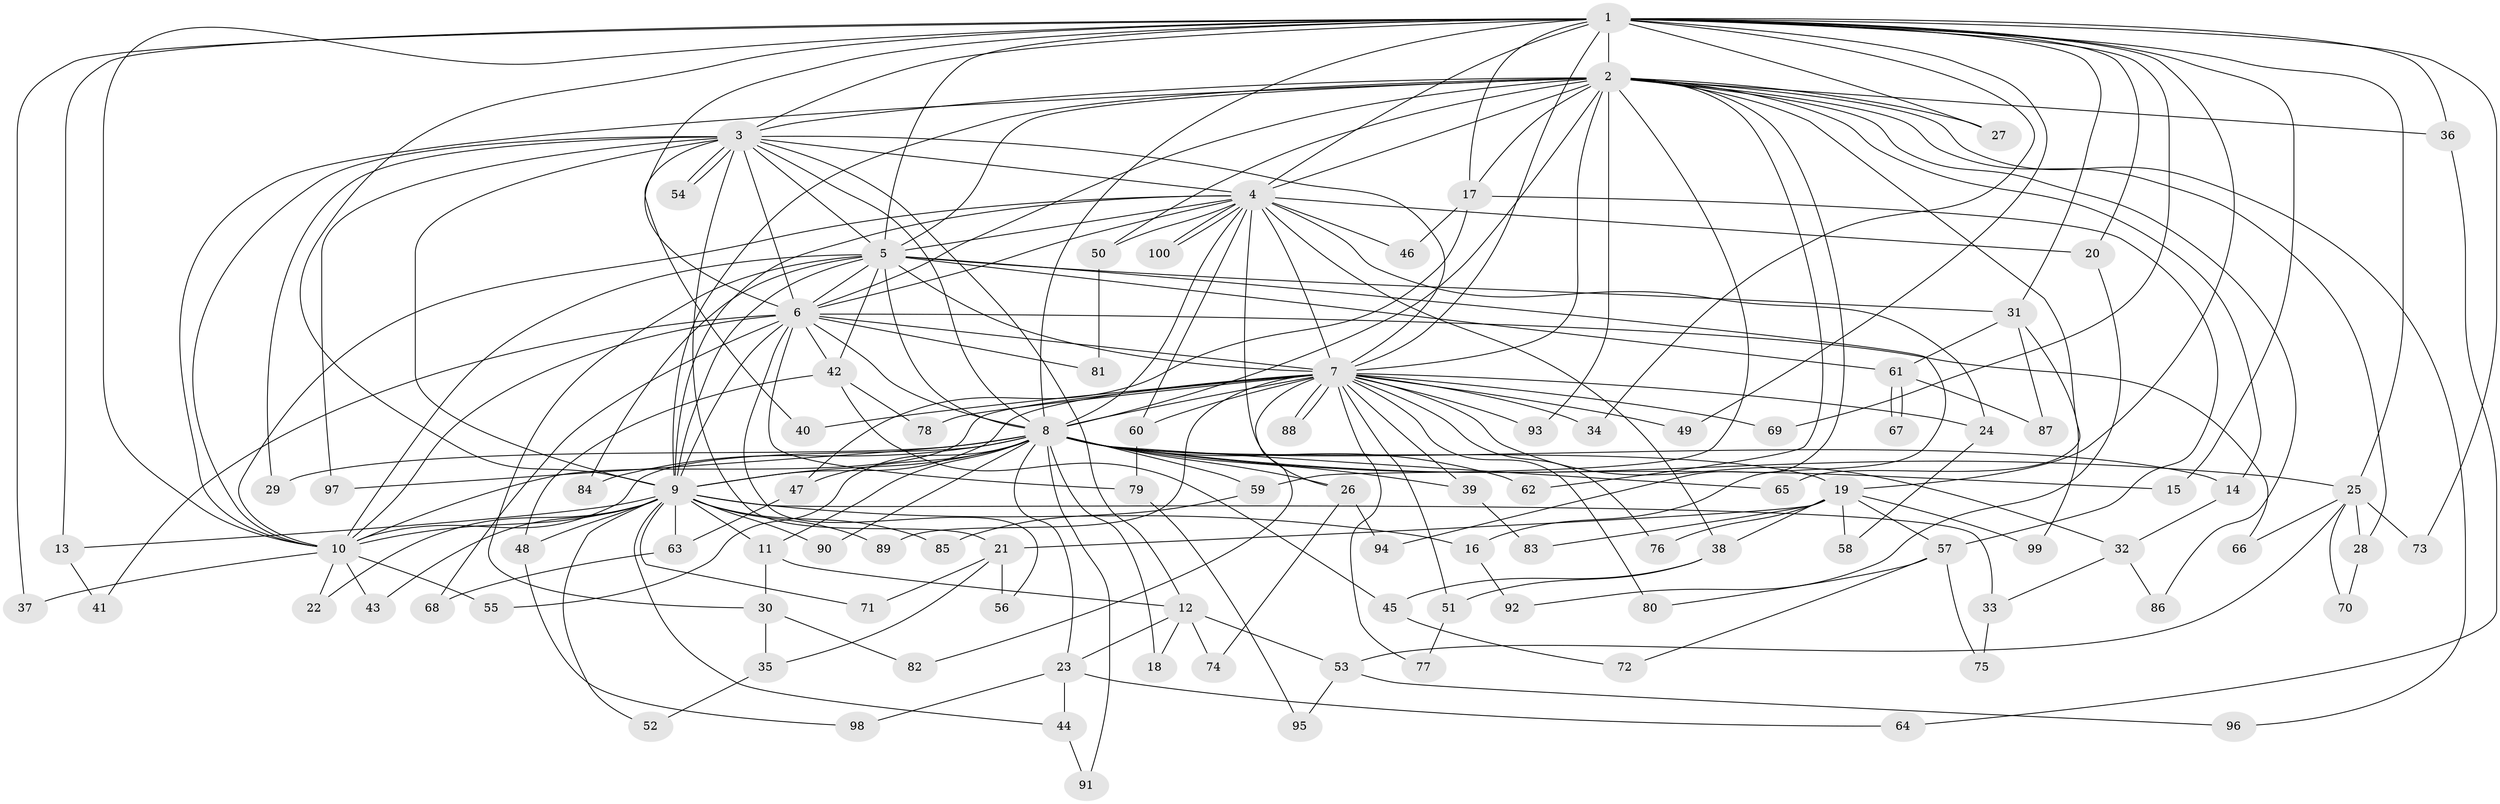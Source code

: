 // coarse degree distribution, {24: 0.025, 2: 0.525, 1: 0.25, 10: 0.025, 3: 0.025, 4: 0.075, 9: 0.025, 5: 0.025, 21: 0.025}
// Generated by graph-tools (version 1.1) at 2025/46/03/04/25 21:46:31]
// undirected, 100 vertices, 225 edges
graph export_dot {
graph [start="1"]
  node [color=gray90,style=filled];
  1;
  2;
  3;
  4;
  5;
  6;
  7;
  8;
  9;
  10;
  11;
  12;
  13;
  14;
  15;
  16;
  17;
  18;
  19;
  20;
  21;
  22;
  23;
  24;
  25;
  26;
  27;
  28;
  29;
  30;
  31;
  32;
  33;
  34;
  35;
  36;
  37;
  38;
  39;
  40;
  41;
  42;
  43;
  44;
  45;
  46;
  47;
  48;
  49;
  50;
  51;
  52;
  53;
  54;
  55;
  56;
  57;
  58;
  59;
  60;
  61;
  62;
  63;
  64;
  65;
  66;
  67;
  68;
  69;
  70;
  71;
  72;
  73;
  74;
  75;
  76;
  77;
  78;
  79;
  80;
  81;
  82;
  83;
  84;
  85;
  86;
  87;
  88;
  89;
  90;
  91;
  92;
  93;
  94;
  95;
  96;
  97;
  98;
  99;
  100;
  1 -- 2;
  1 -- 3;
  1 -- 4;
  1 -- 5;
  1 -- 6;
  1 -- 7;
  1 -- 8;
  1 -- 9;
  1 -- 10;
  1 -- 13;
  1 -- 15;
  1 -- 17;
  1 -- 19;
  1 -- 20;
  1 -- 25;
  1 -- 27;
  1 -- 31;
  1 -- 34;
  1 -- 36;
  1 -- 37;
  1 -- 49;
  1 -- 69;
  1 -- 73;
  2 -- 3;
  2 -- 4;
  2 -- 5;
  2 -- 6;
  2 -- 7;
  2 -- 8;
  2 -- 9;
  2 -- 10;
  2 -- 14;
  2 -- 17;
  2 -- 27;
  2 -- 28;
  2 -- 36;
  2 -- 50;
  2 -- 59;
  2 -- 62;
  2 -- 65;
  2 -- 86;
  2 -- 93;
  2 -- 94;
  2 -- 96;
  3 -- 4;
  3 -- 5;
  3 -- 6;
  3 -- 7;
  3 -- 8;
  3 -- 9;
  3 -- 10;
  3 -- 12;
  3 -- 21;
  3 -- 29;
  3 -- 40;
  3 -- 54;
  3 -- 54;
  3 -- 97;
  4 -- 5;
  4 -- 6;
  4 -- 7;
  4 -- 8;
  4 -- 9;
  4 -- 10;
  4 -- 20;
  4 -- 24;
  4 -- 26;
  4 -- 38;
  4 -- 46;
  4 -- 50;
  4 -- 60;
  4 -- 100;
  4 -- 100;
  5 -- 6;
  5 -- 7;
  5 -- 8;
  5 -- 9;
  5 -- 10;
  5 -- 16;
  5 -- 30;
  5 -- 31;
  5 -- 42;
  5 -- 61;
  5 -- 84;
  6 -- 7;
  6 -- 8;
  6 -- 9;
  6 -- 10;
  6 -- 41;
  6 -- 42;
  6 -- 56;
  6 -- 66;
  6 -- 68;
  6 -- 79;
  6 -- 81;
  7 -- 8;
  7 -- 9;
  7 -- 10;
  7 -- 24;
  7 -- 32;
  7 -- 34;
  7 -- 39;
  7 -- 40;
  7 -- 49;
  7 -- 51;
  7 -- 60;
  7 -- 69;
  7 -- 76;
  7 -- 77;
  7 -- 78;
  7 -- 80;
  7 -- 82;
  7 -- 88;
  7 -- 88;
  7 -- 89;
  7 -- 93;
  8 -- 9;
  8 -- 10;
  8 -- 11;
  8 -- 14;
  8 -- 15;
  8 -- 18;
  8 -- 19;
  8 -- 23;
  8 -- 25;
  8 -- 26;
  8 -- 29;
  8 -- 39;
  8 -- 47;
  8 -- 55;
  8 -- 59;
  8 -- 62;
  8 -- 65;
  8 -- 84;
  8 -- 90;
  8 -- 91;
  8 -- 97;
  9 -- 10;
  9 -- 11;
  9 -- 13;
  9 -- 16;
  9 -- 22;
  9 -- 33;
  9 -- 43;
  9 -- 44;
  9 -- 48;
  9 -- 52;
  9 -- 63;
  9 -- 71;
  9 -- 85;
  9 -- 89;
  9 -- 90;
  10 -- 22;
  10 -- 37;
  10 -- 43;
  10 -- 55;
  11 -- 12;
  11 -- 30;
  12 -- 18;
  12 -- 23;
  12 -- 53;
  12 -- 74;
  13 -- 41;
  14 -- 32;
  16 -- 92;
  17 -- 46;
  17 -- 47;
  17 -- 57;
  19 -- 21;
  19 -- 38;
  19 -- 57;
  19 -- 58;
  19 -- 76;
  19 -- 83;
  19 -- 99;
  20 -- 92;
  21 -- 35;
  21 -- 56;
  21 -- 71;
  23 -- 44;
  23 -- 64;
  23 -- 98;
  24 -- 58;
  25 -- 28;
  25 -- 53;
  25 -- 66;
  25 -- 70;
  25 -- 73;
  26 -- 74;
  26 -- 94;
  28 -- 70;
  30 -- 35;
  30 -- 82;
  31 -- 61;
  31 -- 87;
  31 -- 99;
  32 -- 33;
  32 -- 86;
  33 -- 75;
  35 -- 52;
  36 -- 64;
  38 -- 45;
  38 -- 51;
  39 -- 83;
  42 -- 45;
  42 -- 48;
  42 -- 78;
  44 -- 91;
  45 -- 72;
  47 -- 63;
  48 -- 98;
  50 -- 81;
  51 -- 77;
  53 -- 95;
  53 -- 96;
  57 -- 72;
  57 -- 75;
  57 -- 80;
  59 -- 85;
  60 -- 79;
  61 -- 67;
  61 -- 67;
  61 -- 87;
  63 -- 68;
  79 -- 95;
}
